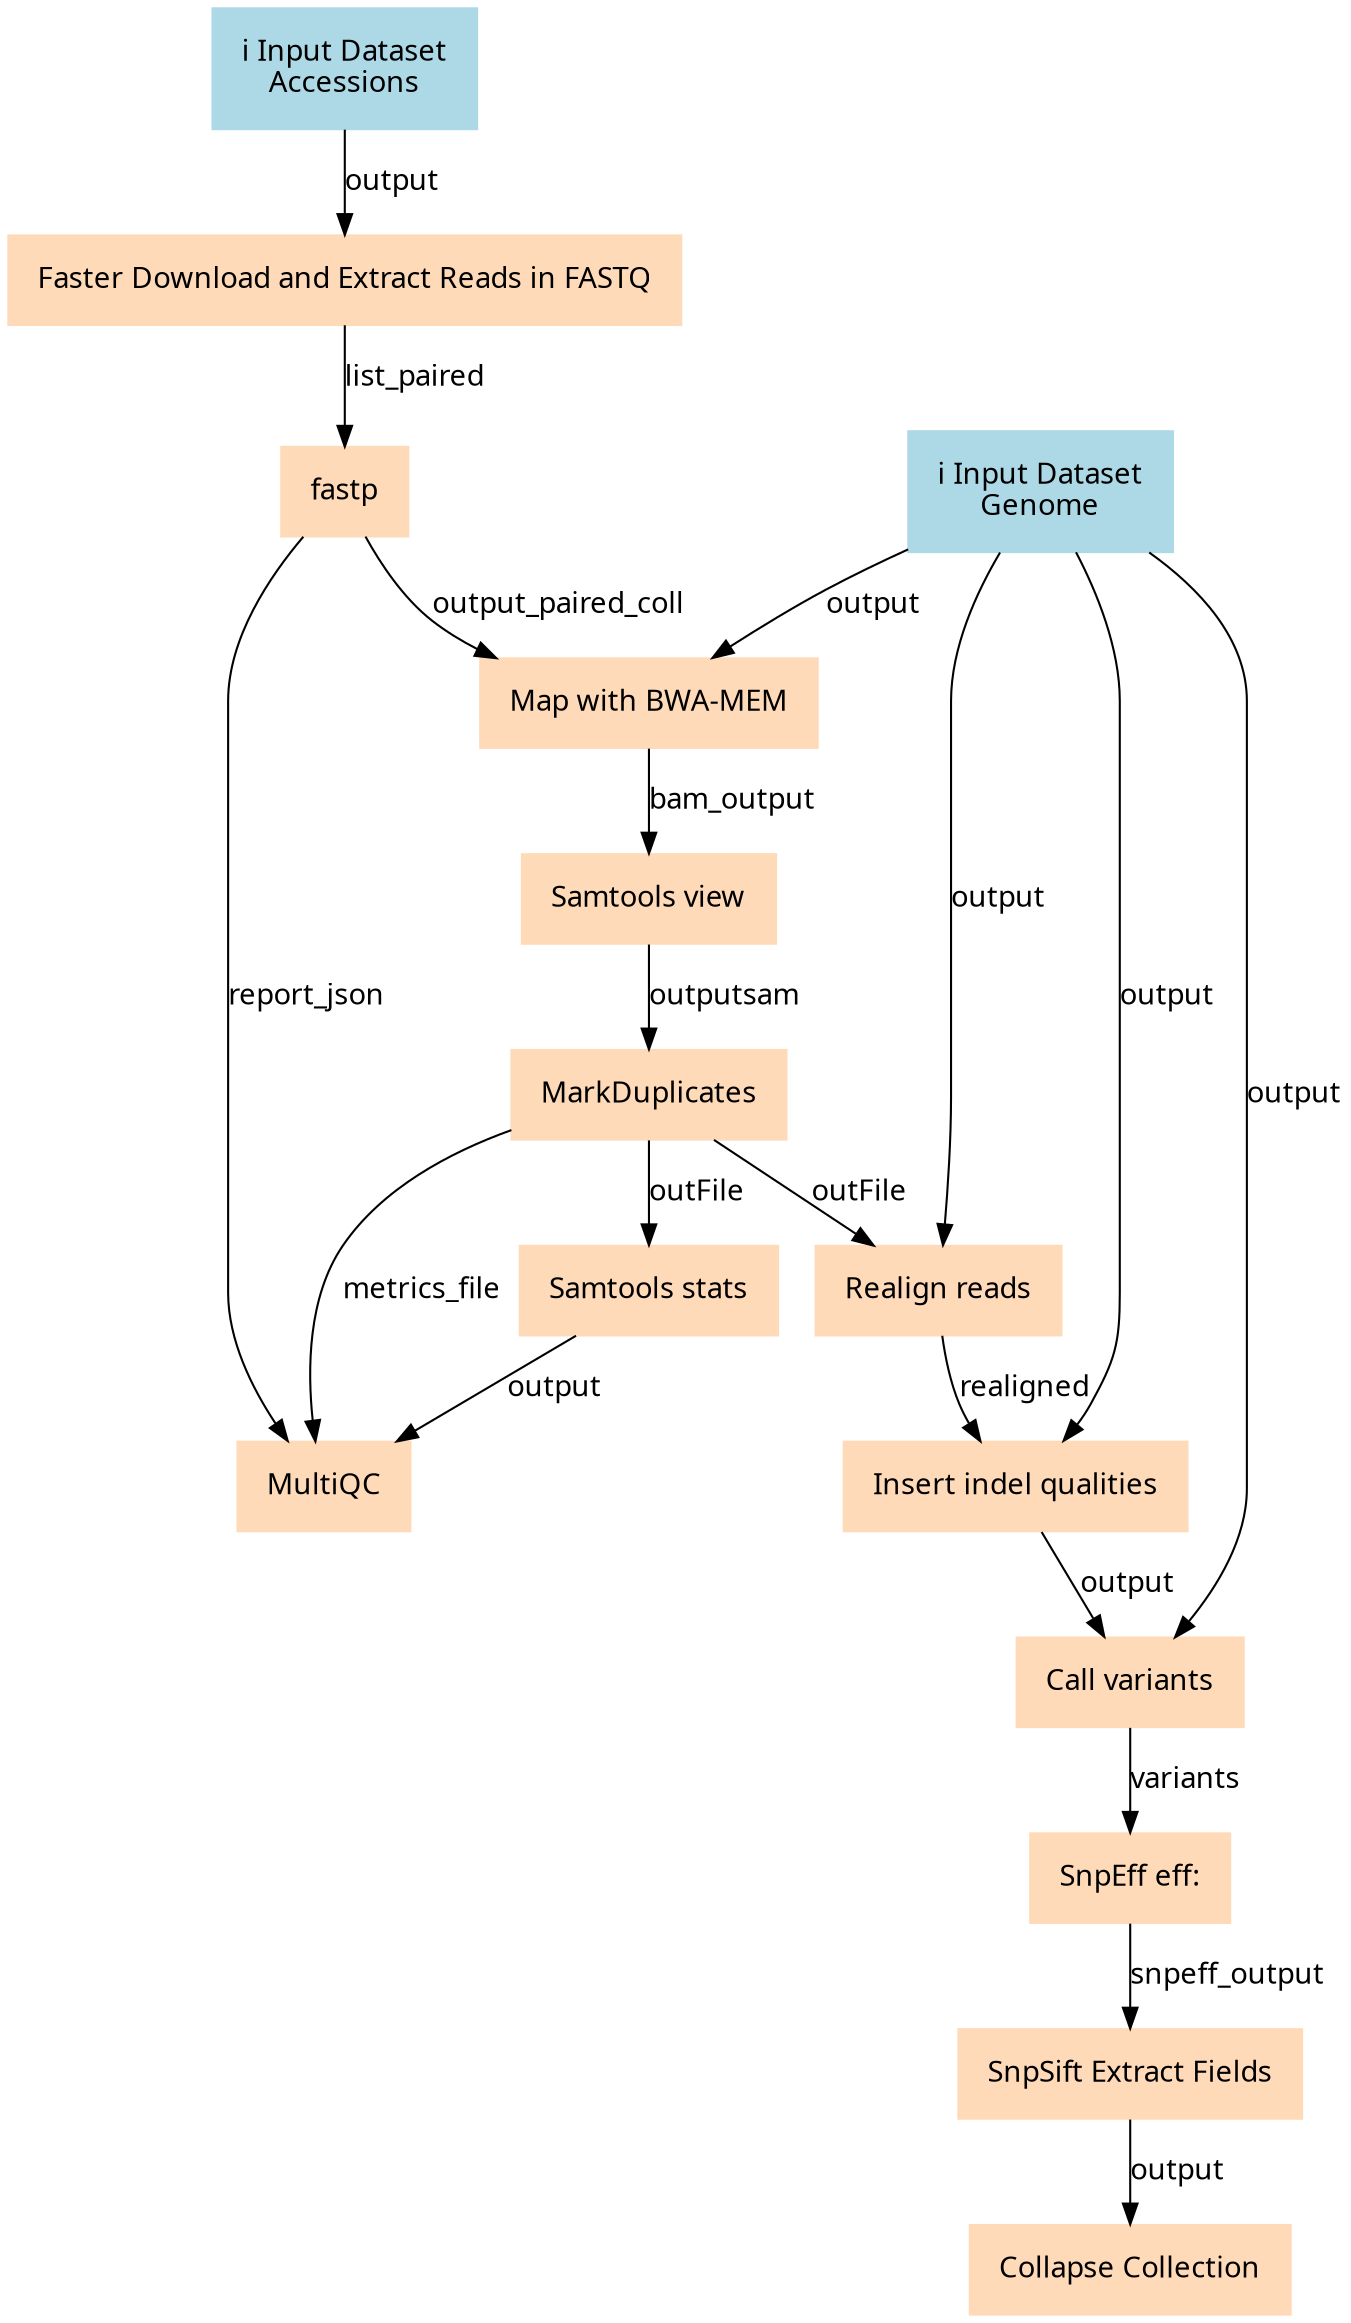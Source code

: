 digraph main {
  node [fontname="Atkinson Hyperlegible", shape=box, color=white,style=filled,color=peachpuff,margin="0.2,0.2"];
  edge [fontname="Atkinson Hyperlegible"];
  0[color=lightblue,label="ℹ️ Input Dataset\nAccessions"]
  1[color=lightblue,label="ℹ️ Input Dataset\nGenome"]
  2[label="Faster Download and Extract Reads in FASTQ"]
  0 -> 2 [label="output"]
  3[label="fastp"]
  2 -> 3 [label="list_paired"]
  4[label="Map with BWA-MEM"]
  3 -> 4 [label="output_paired_coll"]
  1 -> 4 [label="output"]
  5[label="Samtools view"]
  4 -> 5 [label="bam_output"]
  6[label="MarkDuplicates"]
  5 -> 6 [label="outputsam"]
  7[label="Samtools stats"]
  6 -> 7 [label="outFile"]
  8[label="Realign reads"]
  6 -> 8 [label="outFile"]
  1 -> 8 [label="output"]
  9[label="MultiQC"]
  3 -> 9 [label="report_json"]
  6 -> 9 [label="metrics_file"]
  7 -> 9 [label="output"]
  10[label="Insert indel qualities"]
  8 -> 10 [label="realigned"]
  1 -> 10 [label="output"]
  11[label="Call variants"]
  10 -> 11 [label="output"]
  1 -> 11 [label="output"]
  12[label="SnpEff eff:"]
  11 -> 12 [label="variants"]
  13[label="SnpSift Extract Fields"]
  12 -> 13 [label="snpeff_output"]
  14[label="Collapse Collection"]
  13 -> 14 [label="output"]
}